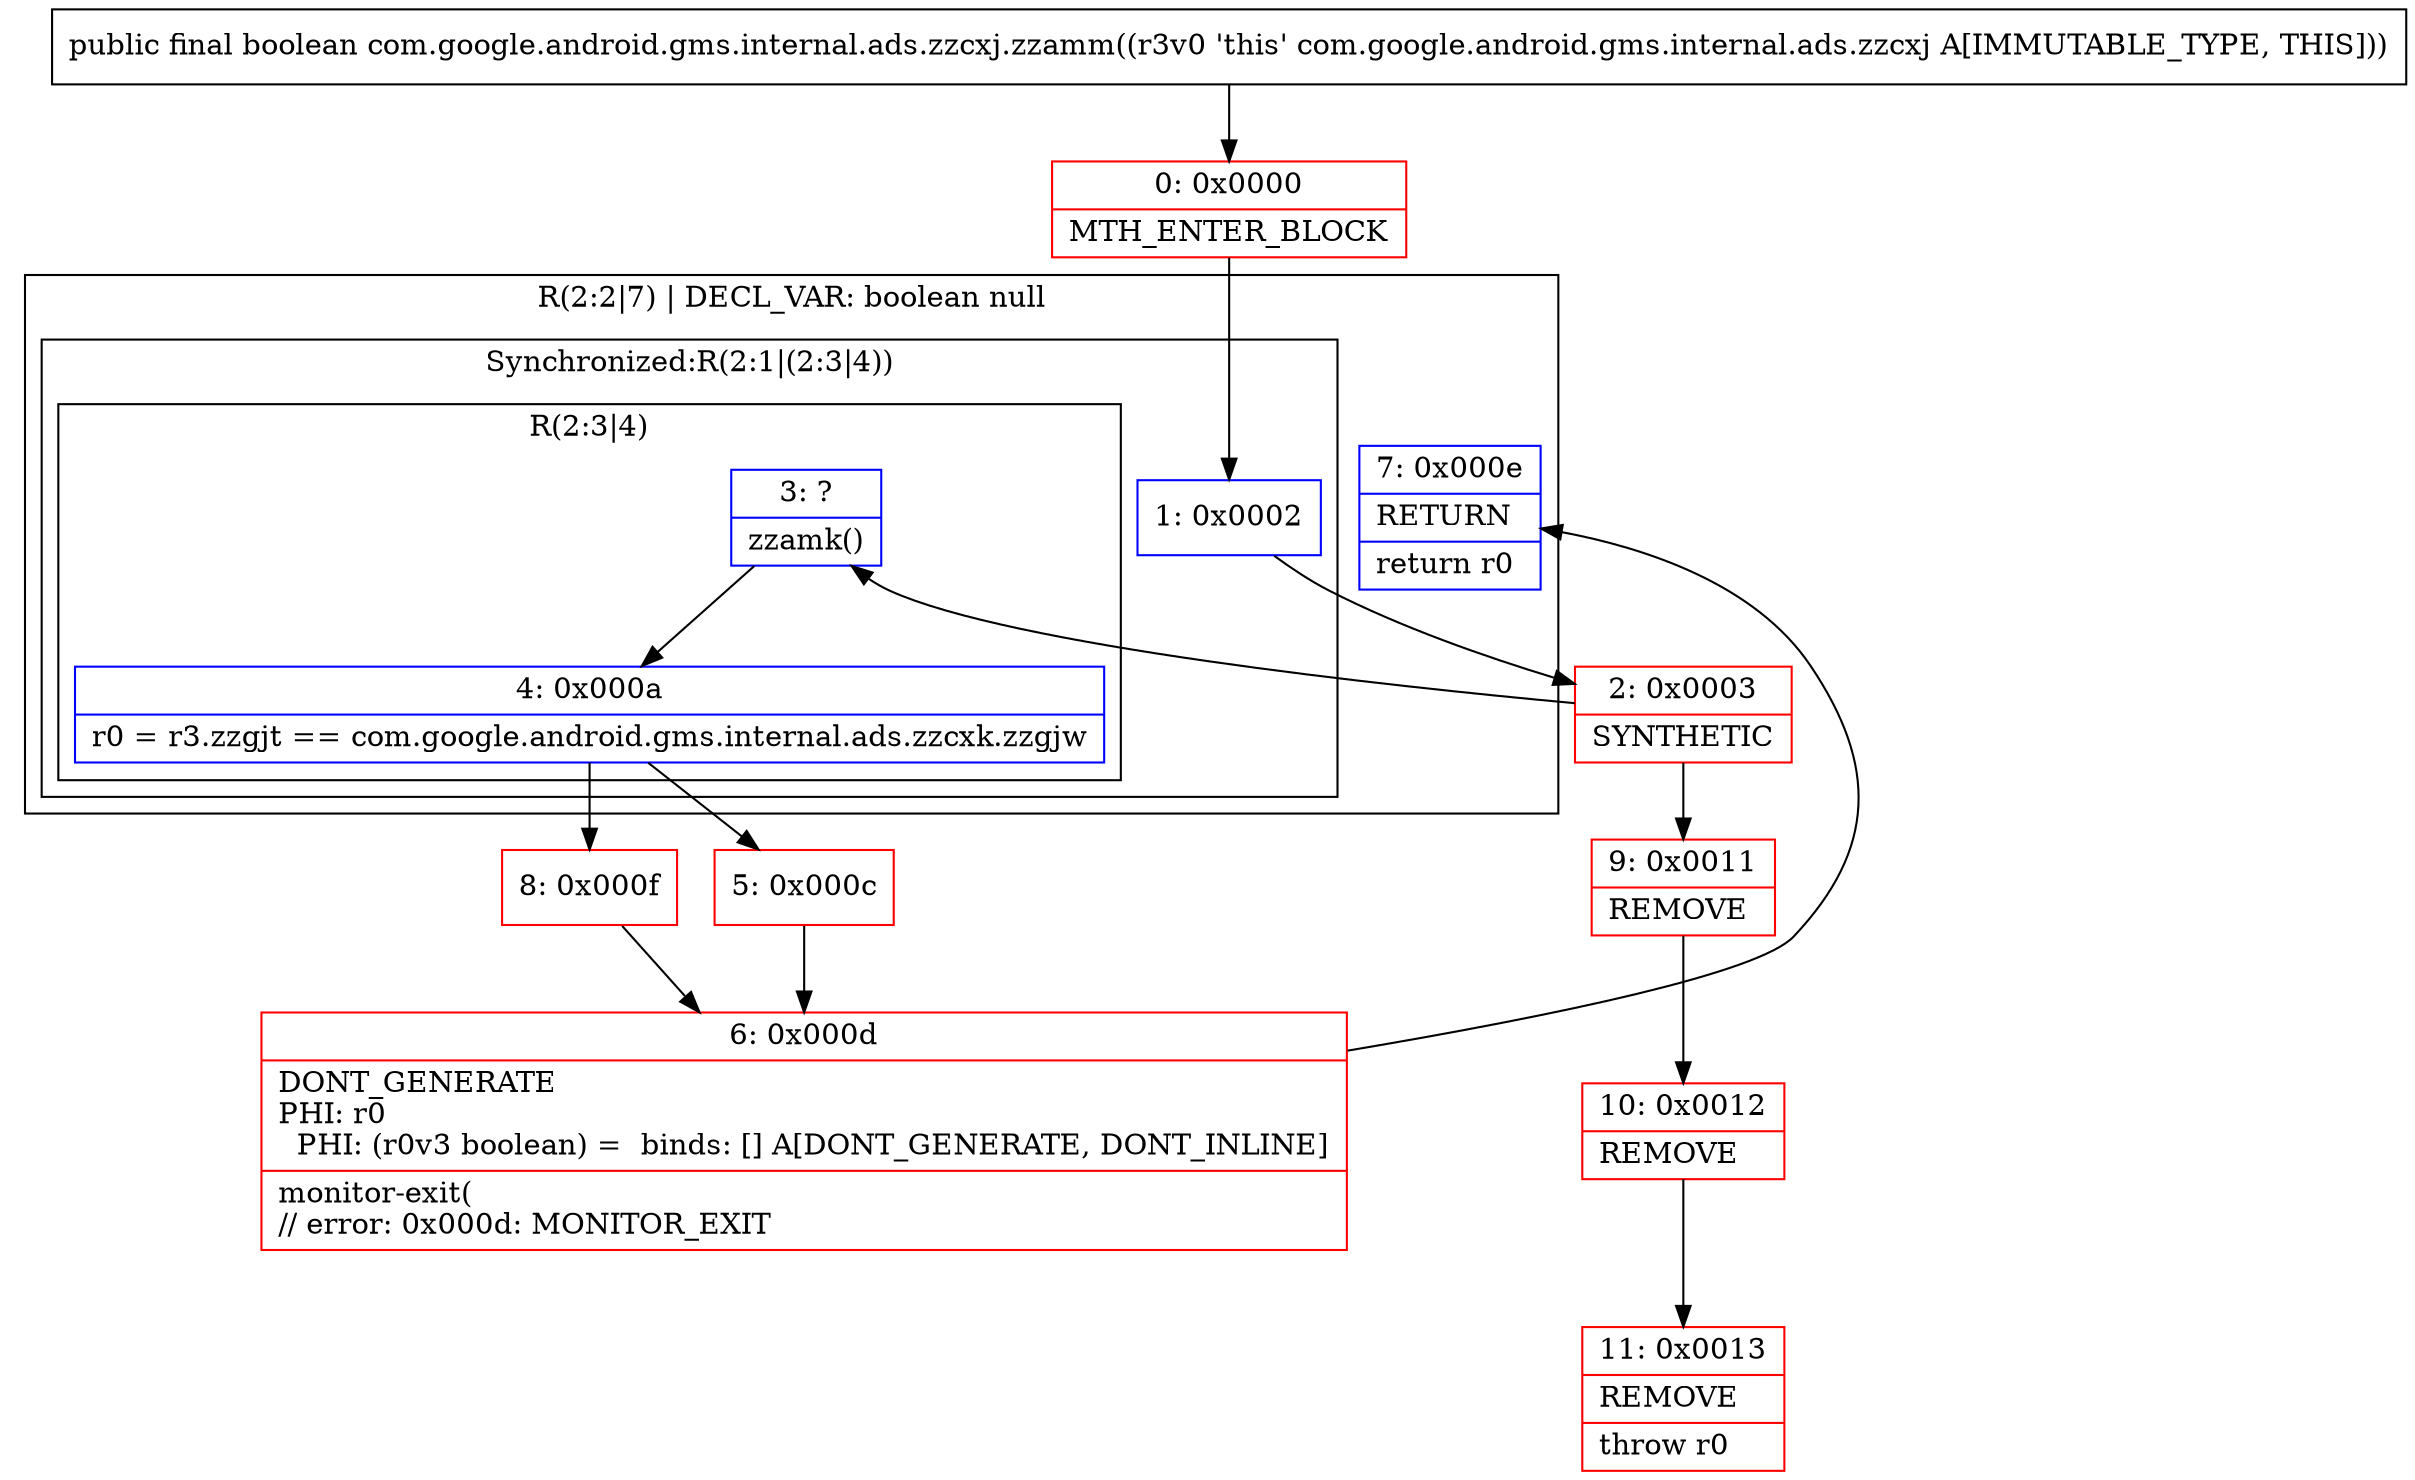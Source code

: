 digraph "CFG forcom.google.android.gms.internal.ads.zzcxj.zzamm()Z" {
subgraph cluster_Region_105511716 {
label = "R(2:2|7) | DECL_VAR: boolean null\l";
node [shape=record,color=blue];
subgraph cluster_SynchronizedRegion_1104835935 {
label = "Synchronized:R(2:1|(2:3|4))";
node [shape=record,color=blue];
Node_1 [shape=record,label="{1\:\ 0x0002}"];
subgraph cluster_Region_630180999 {
label = "R(2:3|4)";
node [shape=record,color=blue];
Node_3 [shape=record,label="{3\:\ ?|zzamk()\l}"];
Node_4 [shape=record,label="{4\:\ 0x000a|r0 = r3.zzgjt == com.google.android.gms.internal.ads.zzcxk.zzgjw\l}"];
}
}
Node_7 [shape=record,label="{7\:\ 0x000e|RETURN\l|return r0\l}"];
}
Node_0 [shape=record,color=red,label="{0\:\ 0x0000|MTH_ENTER_BLOCK\l}"];
Node_2 [shape=record,color=red,label="{2\:\ 0x0003|SYNTHETIC\l}"];
Node_5 [shape=record,color=red,label="{5\:\ 0x000c}"];
Node_6 [shape=record,color=red,label="{6\:\ 0x000d|DONT_GENERATE\lPHI: r0 \l  PHI: (r0v3 boolean) =  binds: [] A[DONT_GENERATE, DONT_INLINE]\l|monitor\-exit(\l\/\/ error: 0x000d: MONITOR_EXIT  \l}"];
Node_8 [shape=record,color=red,label="{8\:\ 0x000f}"];
Node_9 [shape=record,color=red,label="{9\:\ 0x0011|REMOVE\l}"];
Node_10 [shape=record,color=red,label="{10\:\ 0x0012|REMOVE\l}"];
Node_11 [shape=record,color=red,label="{11\:\ 0x0013|REMOVE\l|throw r0\l}"];
MethodNode[shape=record,label="{public final boolean com.google.android.gms.internal.ads.zzcxj.zzamm((r3v0 'this' com.google.android.gms.internal.ads.zzcxj A[IMMUTABLE_TYPE, THIS])) }"];
MethodNode -> Node_0;
Node_1 -> Node_2;
Node_3 -> Node_4;
Node_4 -> Node_5;
Node_4 -> Node_8;
Node_0 -> Node_1;
Node_2 -> Node_3;
Node_2 -> Node_9;
Node_5 -> Node_6;
Node_6 -> Node_7;
Node_8 -> Node_6;
Node_9 -> Node_10;
Node_10 -> Node_11;
}

